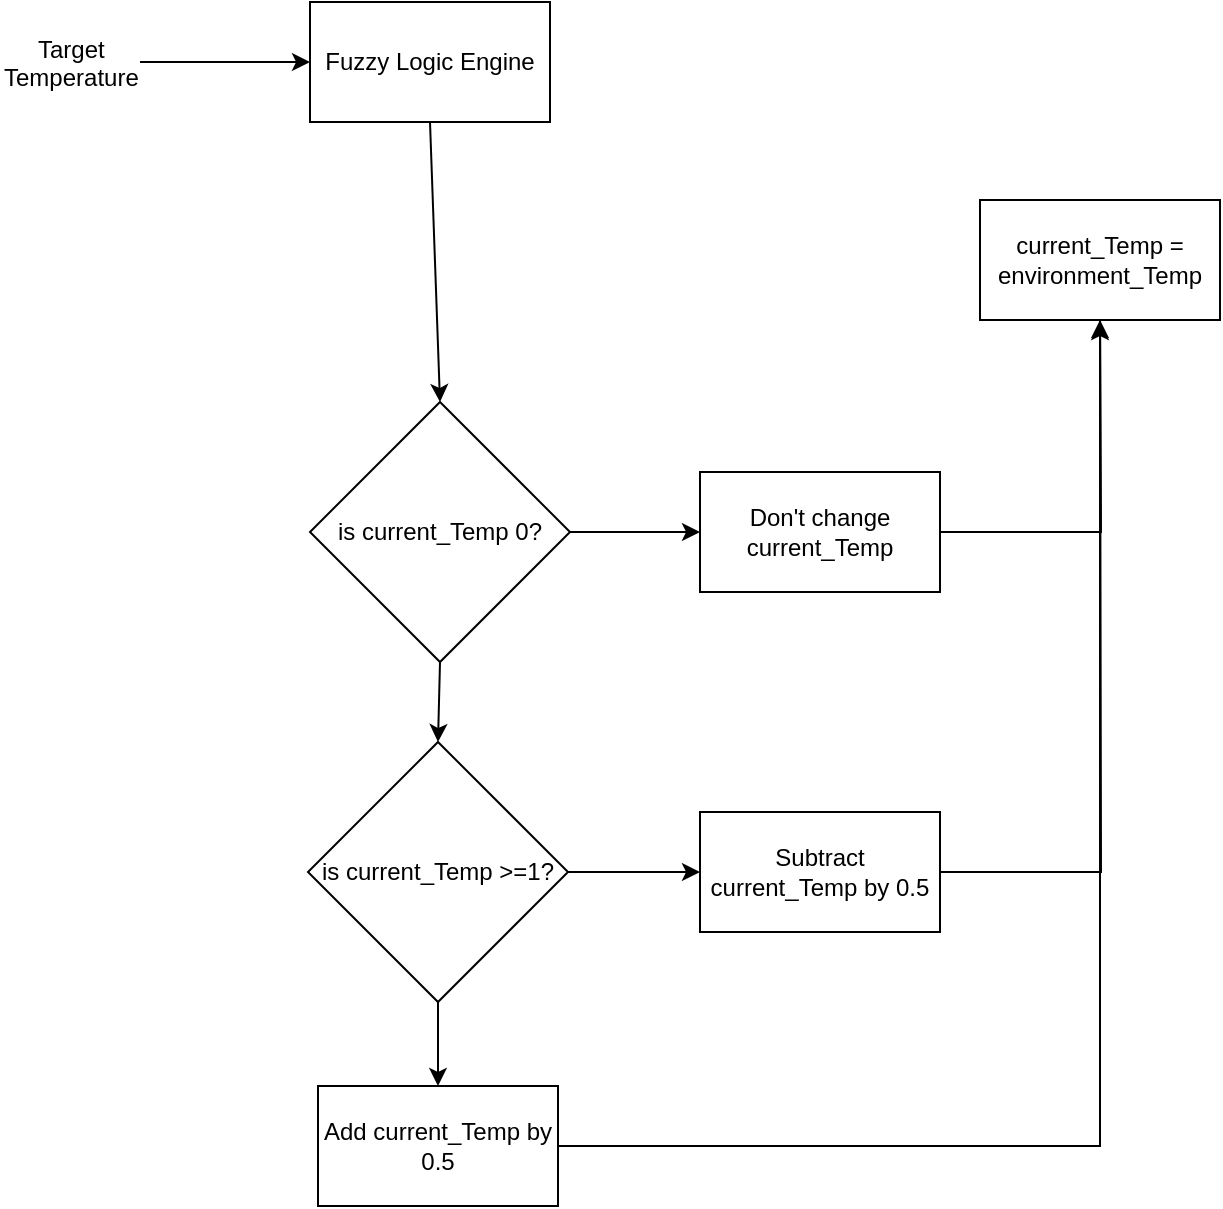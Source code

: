 <mxfile version="24.5.2" type="github">
  <diagram name="Page-1" id="KptSKPatJ4-d4UpOlwtu">
    <mxGraphModel dx="1190" dy="591" grid="1" gridSize="10" guides="1" tooltips="1" connect="1" arrows="1" fold="1" page="1" pageScale="1" pageWidth="850" pageHeight="1100" math="0" shadow="0">
      <root>
        <mxCell id="0" />
        <mxCell id="1" parent="0" />
        <mxCell id="jBCdN4Sig-oC-tn5H1Yf-3" value="is current_Temp 0?" style="rhombus;whiteSpace=wrap;html=1;" vertex="1" parent="1">
          <mxGeometry x="205" y="340" width="130" height="130" as="geometry" />
        </mxCell>
        <mxCell id="jBCdN4Sig-oC-tn5H1Yf-5" value="Fuzzy Logic Engine" style="rounded=0;whiteSpace=wrap;html=1;" vertex="1" parent="1">
          <mxGeometry x="205" y="140" width="120" height="60" as="geometry" />
        </mxCell>
        <mxCell id="jBCdN4Sig-oC-tn5H1Yf-26" style="edgeStyle=orthogonalEdgeStyle;rounded=0;orthogonalLoop=1;jettySize=auto;html=1;exitX=1;exitY=0.5;exitDx=0;exitDy=0;" edge="1" parent="1" source="jBCdN4Sig-oC-tn5H1Yf-7">
          <mxGeometry relative="1" as="geometry">
            <mxPoint x="600" y="290" as="targetPoint" />
          </mxGeometry>
        </mxCell>
        <mxCell id="jBCdN4Sig-oC-tn5H1Yf-7" value="Don&#39;t change current_Temp" style="rounded=0;whiteSpace=wrap;html=1;" vertex="1" parent="1">
          <mxGeometry x="400" y="375" width="120" height="60" as="geometry" />
        </mxCell>
        <mxCell id="jBCdN4Sig-oC-tn5H1Yf-25" style="edgeStyle=orthogonalEdgeStyle;rounded=0;orthogonalLoop=1;jettySize=auto;html=1;exitX=1;exitY=0.5;exitDx=0;exitDy=0;" edge="1" parent="1" source="jBCdN4Sig-oC-tn5H1Yf-8">
          <mxGeometry relative="1" as="geometry">
            <mxPoint x="600" y="300" as="targetPoint" />
          </mxGeometry>
        </mxCell>
        <mxCell id="jBCdN4Sig-oC-tn5H1Yf-8" value="Subtract current_Temp by 0.5" style="rounded=0;whiteSpace=wrap;html=1;" vertex="1" parent="1">
          <mxGeometry x="400" y="545" width="120" height="60" as="geometry" />
        </mxCell>
        <mxCell id="jBCdN4Sig-oC-tn5H1Yf-9" value="is current_Temp &amp;gt;=1?" style="rhombus;whiteSpace=wrap;html=1;" vertex="1" parent="1">
          <mxGeometry x="204" y="510" width="130" height="130" as="geometry" />
        </mxCell>
        <mxCell id="jBCdN4Sig-oC-tn5H1Yf-21" style="edgeStyle=orthogonalEdgeStyle;rounded=0;orthogonalLoop=1;jettySize=auto;html=1;exitX=1;exitY=0.5;exitDx=0;exitDy=0;entryX=0.5;entryY=1;entryDx=0;entryDy=0;" edge="1" parent="1" source="jBCdN4Sig-oC-tn5H1Yf-10" target="jBCdN4Sig-oC-tn5H1Yf-11">
          <mxGeometry relative="1" as="geometry">
            <mxPoint x="640" y="360" as="targetPoint" />
            <Array as="points">
              <mxPoint x="600" y="712" />
            </Array>
          </mxGeometry>
        </mxCell>
        <mxCell id="jBCdN4Sig-oC-tn5H1Yf-10" value="Add current_Temp by 0.5" style="rounded=0;whiteSpace=wrap;html=1;" vertex="1" parent="1">
          <mxGeometry x="209" y="682" width="120" height="60" as="geometry" />
        </mxCell>
        <mxCell id="jBCdN4Sig-oC-tn5H1Yf-11" value="current_Temp = environment_Temp" style="rounded=0;whiteSpace=wrap;html=1;" vertex="1" parent="1">
          <mxGeometry x="540" y="239" width="120" height="60" as="geometry" />
        </mxCell>
        <mxCell id="jBCdN4Sig-oC-tn5H1Yf-12" value="" style="endArrow=classic;html=1;rounded=0;entryX=0;entryY=0.5;entryDx=0;entryDy=0;" edge="1" parent="1" target="jBCdN4Sig-oC-tn5H1Yf-5">
          <mxGeometry width="50" height="50" relative="1" as="geometry">
            <mxPoint x="120" y="170" as="sourcePoint" />
            <mxPoint x="200" y="170" as="targetPoint" />
          </mxGeometry>
        </mxCell>
        <mxCell id="jBCdN4Sig-oC-tn5H1Yf-14" value="" style="endArrow=classic;html=1;rounded=0;exitX=0.5;exitY=1;exitDx=0;exitDy=0;entryX=0.5;entryY=0;entryDx=0;entryDy=0;" edge="1" parent="1" source="jBCdN4Sig-oC-tn5H1Yf-5" target="jBCdN4Sig-oC-tn5H1Yf-3">
          <mxGeometry width="50" height="50" relative="1" as="geometry">
            <mxPoint x="280" y="210" as="sourcePoint" />
            <mxPoint x="280" y="270" as="targetPoint" />
          </mxGeometry>
        </mxCell>
        <mxCell id="jBCdN4Sig-oC-tn5H1Yf-15" value="" style="endArrow=classic;html=1;rounded=0;exitX=0.5;exitY=1;exitDx=0;exitDy=0;entryX=0.5;entryY=0;entryDx=0;entryDy=0;" edge="1" parent="1" source="jBCdN4Sig-oC-tn5H1Yf-3" target="jBCdN4Sig-oC-tn5H1Yf-9">
          <mxGeometry width="50" height="50" relative="1" as="geometry">
            <mxPoint x="280" y="309" as="sourcePoint" />
            <mxPoint x="280" y="350" as="targetPoint" />
          </mxGeometry>
        </mxCell>
        <mxCell id="jBCdN4Sig-oC-tn5H1Yf-16" value="" style="endArrow=classic;html=1;rounded=0;exitX=0.5;exitY=1;exitDx=0;exitDy=0;entryX=0.5;entryY=0;entryDx=0;entryDy=0;" edge="1" parent="1" source="jBCdN4Sig-oC-tn5H1Yf-9" target="jBCdN4Sig-oC-tn5H1Yf-10">
          <mxGeometry width="50" height="50" relative="1" as="geometry">
            <mxPoint x="280" y="480" as="sourcePoint" />
            <mxPoint x="279" y="520" as="targetPoint" />
          </mxGeometry>
        </mxCell>
        <mxCell id="jBCdN4Sig-oC-tn5H1Yf-17" value="" style="endArrow=classic;html=1;rounded=0;exitX=1;exitY=0.5;exitDx=0;exitDy=0;entryX=0;entryY=0.5;entryDx=0;entryDy=0;" edge="1" parent="1" source="jBCdN4Sig-oC-tn5H1Yf-9" target="jBCdN4Sig-oC-tn5H1Yf-8">
          <mxGeometry width="50" height="50" relative="1" as="geometry">
            <mxPoint x="279" y="650" as="sourcePoint" />
            <mxPoint x="279" y="692" as="targetPoint" />
          </mxGeometry>
        </mxCell>
        <mxCell id="jBCdN4Sig-oC-tn5H1Yf-20" value="" style="endArrow=classic;html=1;rounded=0;exitX=1;exitY=0.5;exitDx=0;exitDy=0;entryX=0;entryY=0.5;entryDx=0;entryDy=0;" edge="1" parent="1" source="jBCdN4Sig-oC-tn5H1Yf-3" target="jBCdN4Sig-oC-tn5H1Yf-7">
          <mxGeometry width="50" height="50" relative="1" as="geometry">
            <mxPoint x="344" y="585" as="sourcePoint" />
            <mxPoint x="412" y="585" as="targetPoint" />
          </mxGeometry>
        </mxCell>
        <mxCell id="jBCdN4Sig-oC-tn5H1Yf-27" value="&lt;div style=&quot;text-align: center;&quot;&gt;&lt;span style=&quot;background-color: initial;&quot;&gt;Target Temperature&lt;/span&gt;&lt;/div&gt;" style="text;whiteSpace=wrap;html=1;" vertex="1" parent="1">
          <mxGeometry x="50" y="150" width="60" height="40" as="geometry" />
        </mxCell>
      </root>
    </mxGraphModel>
  </diagram>
</mxfile>
